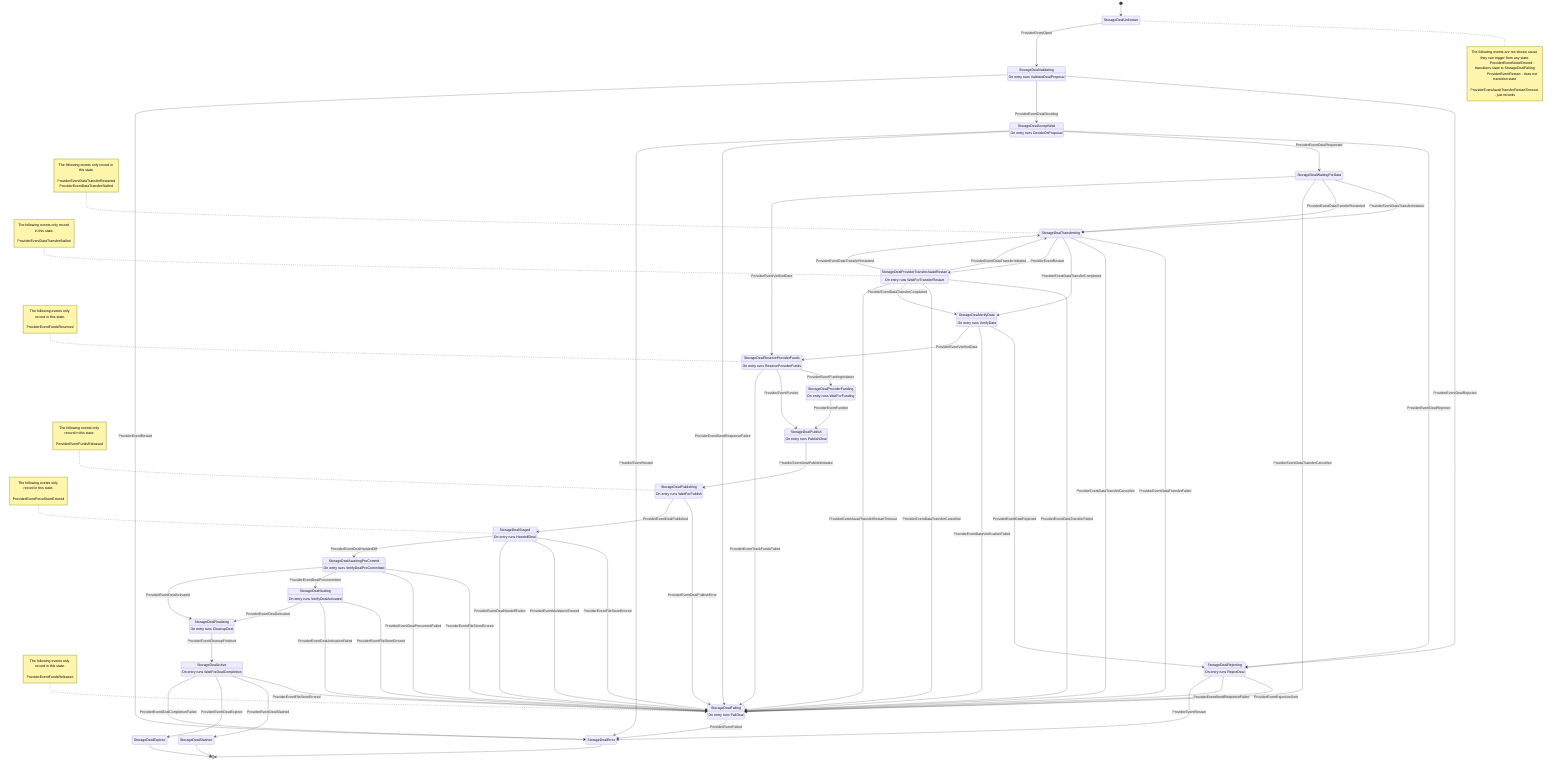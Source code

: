 stateDiagram-v2
	state "StorageDealUnknown" as 0
	state "StorageDealStaged" as 4
	state "StorageDealSealing" as 5
	state "StorageDealFinalizing" as 6
	state "StorageDealActive" as 7
	state "StorageDealExpired" as 8
	state "StorageDealSlashed" as 9
	state "StorageDealRejecting" as 10
	state "StorageDealFailing" as 11
	state "StorageDealValidating" as 14
	state "StorageDealAcceptWait" as 15
	state "StorageDealTransferring" as 17
	state "StorageDealWaitingForData" as 18
	state "StorageDealVerifyData" as 19
	state "StorageDealReserveProviderFunds" as 20
	state "StorageDealProviderFunding" as 22
	state "StorageDealPublish" as 24
	state "StorageDealPublishing" as 25
	state "StorageDealError" as 26
	state "StorageDealProviderTransferAwaitRestart" as 27
	state "StorageDealAwaitingPreCommit" as 29
	4 : On entry runs HandoffDeal
	5 : On entry runs VerifyDealActivated
	6 : On entry runs CleanupDeal
	7 : On entry runs WaitForDealCompletion
	10 : On entry runs RejectDeal
	11 : On entry runs FailDeal
	14 : On entry runs ValidateDealProposal
	15 : On entry runs DecideOnProposal
	19 : On entry runs VerifyData
	20 : On entry runs ReserveProviderFunds
	22 : On entry runs WaitForFunding
	24 : On entry runs PublishDeal
	25 : On entry runs WaitForPublish
	27 : On entry runs WaitForTransferRestart
	29 : On entry runs VerifyDealPreCommitted
	[*] --> 0
	note right of 0
		The following events are not shown cause they can trigger from any state.

		ProviderEventNodeErrored - transitions state to StorageDealFailing
		ProviderEventRestart - does not transition state
		ProviderEventAwaitTransferRestartTimeout - just records
	end note
	0 --> 14 : ProviderEventOpen
	14 --> 10 : ProviderEventDealRejected
	15 --> 10 : ProviderEventDealRejected
	19 --> 10 : ProviderEventDealRejected
	10 --> 11 : ProviderEventRejectionSent
	14 --> 15 : ProviderEventDealDeciding
	15 --> 18 : ProviderEventDataRequested
	17 --> 11 : ProviderEventDataTransferFailed
	27 --> 11 : ProviderEventDataTransferFailed
	18 --> 17 : ProviderEventDataTransferInitiated
	27 --> 17 : ProviderEventDataTransferInitiated
	18 --> 17 : ProviderEventDataTransferRestarted
	27 --> 17 : ProviderEventDataTransferRestarted
	17 --> 11 : ProviderEventDataTransferCancelled
	18 --> 11 : ProviderEventDataTransferCancelled
	27 --> 11 : ProviderEventDataTransferCancelled
	17 --> 19 : ProviderEventDataTransferCompleted
	27 --> 19 : ProviderEventDataTransferCompleted
	19 --> 11 : ProviderEventDataVerificationFailed
	18 --> 20 : ProviderEventVerifiedData
	19 --> 20 : ProviderEventVerifiedData
	20 --> 22 : ProviderEventFundingInitiated
	20 --> 24 : ProviderEventFunded
	22 --> 24 : ProviderEventFunded
	24 --> 25 : ProviderEventDealPublishInitiated
	25 --> 11 : ProviderEventDealPublishError
	10 --> 11 : ProviderEventSendResponseFailed
	15 --> 11 : ProviderEventSendResponseFailed
	25 --> 4 : ProviderEventDealPublished
	4 --> 11 : ProviderEventFileStoreErrored
	5 --> 11 : ProviderEventFileStoreErrored
	7 --> 11 : ProviderEventFileStoreErrored
	29 --> 11 : ProviderEventFileStoreErrored
	4 --> 11 : ProviderEventMultistoreErrored
	4 --> 11 : ProviderEventDealHandoffFailed
	4 --> 29 : ProviderEventDealHandedOff
	29 --> 11 : ProviderEventDealPrecommitFailed
	29 --> 5 : ProviderEventDealPrecommitted
	5 --> 11 : ProviderEventDealActivationFailed
	5 --> 6 : ProviderEventDealActivated
	29 --> 6 : ProviderEventDealActivated
	6 --> 7 : ProviderEventCleanupFinished
	7 --> 9 : ProviderEventDealSlashed
	7 --> 8 : ProviderEventDealExpired
	7 --> 26 : ProviderEventDealCompletionFailed
	11 --> 26 : ProviderEventFailed
	10 --> 26 : ProviderEventRestart
	14 --> 26 : ProviderEventRestart
	15 --> 26 : ProviderEventRestart
	17 --> 27 : ProviderEventRestart
	27 --> 11 : ProviderEventAwaitTransferRestartTimeout
	20 --> 11 : ProviderEventTrackFundsFailed

	note left of 4 : The following events only record in this state.<br><br>ProviderEventPieceStoreErrored


	note left of 11 : The following events only record in this state.<br><br>ProviderEventFundsReleased


	note left of 17 : The following events only record in this state.<br><br>ProviderEventDataTransferRestarted<br>ProviderEventDataTransferStalled


	note left of 20 : The following events only record in this state.<br><br>ProviderEventFundsReserved


	note left of 25 : The following events only record in this state.<br><br>ProviderEventFundsReleased


	note left of 27 : The following events only record in this state.<br><br>ProviderEventDataTransferStalled

	26 --> [*]
	9 --> [*]
	8 --> [*]